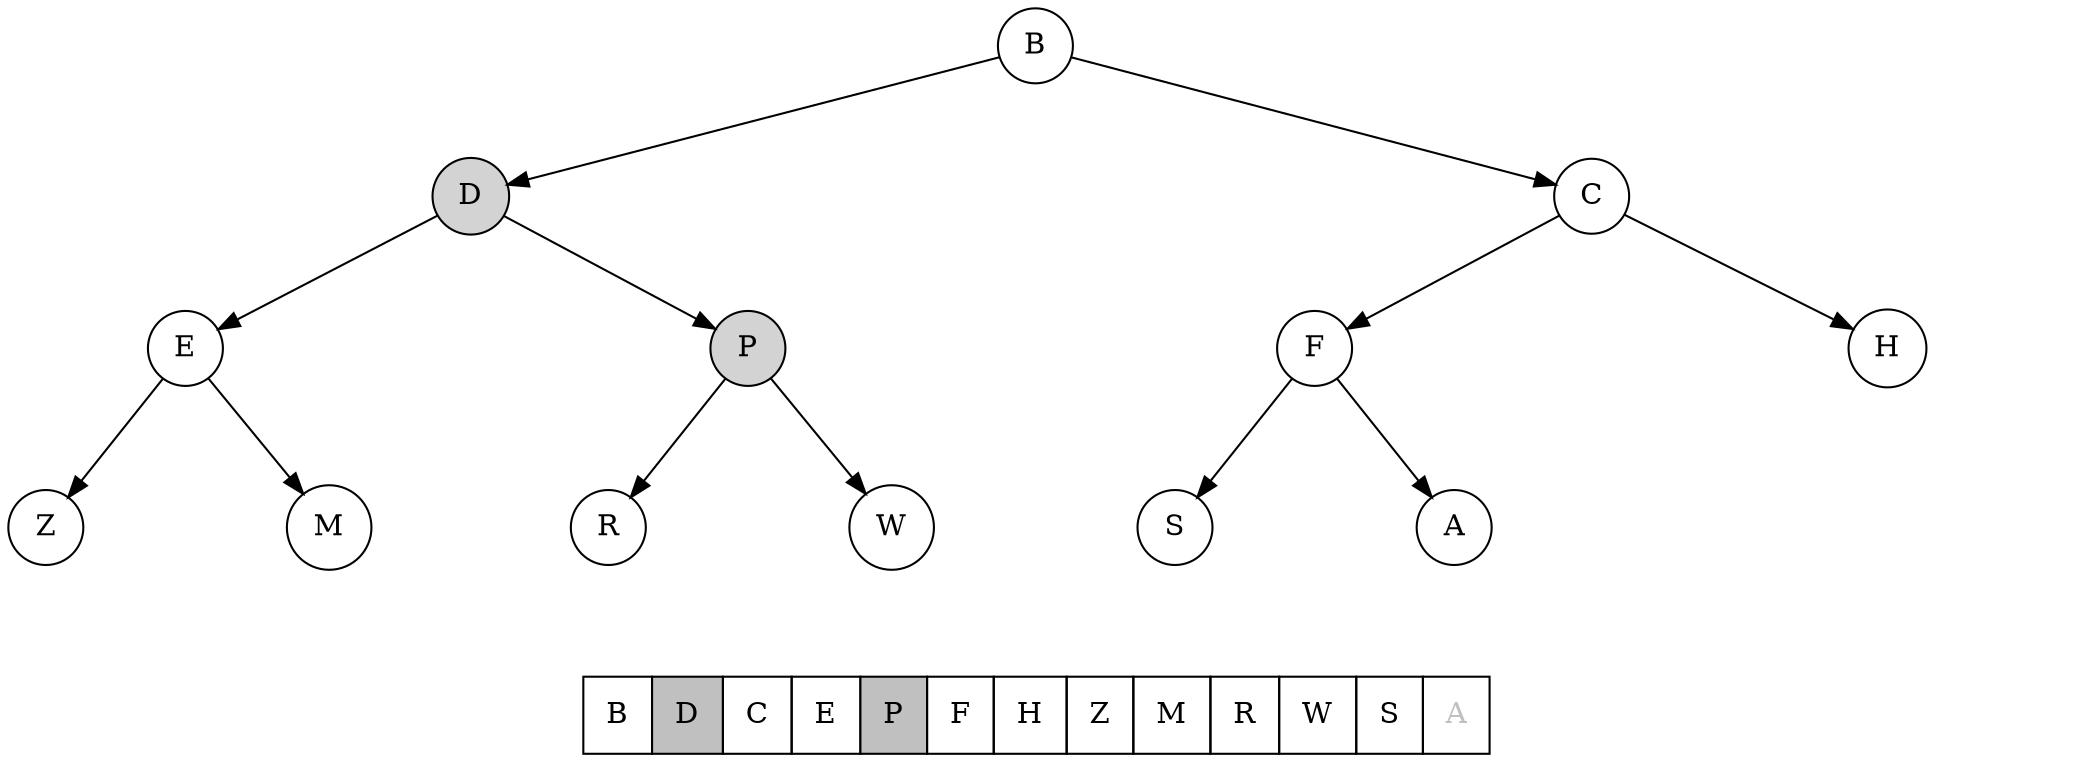 digraph {
    rankdir=TB;

    node [shape=circle]

    a -> b1
    a -> b12 [weight=10 style=invis]
    a -> b2

    b1 -> c1
    b1 -> c12 [weight=10 style=invis]
    b1 -> c2

    b2 -> c3
    b2 -> c34 [weight=10 style=invis]
    b2 -> c4

    c1 -> d1
    c1 -> d12 [weight=10 style=invis]
    c1 -> d2

    c2 -> d3
    c2 -> d34 [weight=10 style=invis]
    c2 -> d4

    c3 -> d5
    c3 -> d56 [weight=10 style=invis]
    c3 -> d6

    c4 -> d7 [style=invis]
    c4 -> d78 [weight=10 style=invis]
    c4 -> d8 [style=invis]

    a [label="B"]
    
    b1 [label="D" style=filled]
    b2 [label="C"]

    c1 [label="E"]
    c2 [label="P" style=filled]
    c3 [label="F"]
    c4 [label="H"]

    d1 [label="Z"]
    d2 [label="M"]
    d3 [label="R"]
    d4 [label="W"]
    d5 [label="S"]
    d6 [label="A"]
    d7 [style=invis]
    d8 [style=invis]

    b12 [width=.1 style=invis]
    c12 [width=.1 style=invis]
    c34 [width=.1 style=invis]

    d12 [width=.1 style=invis]
    d34 [width=.1 style=invis]
    d56 [width=.1 style=invis]
    d78 [width=.1 style=invis]

    {rank=same d1 d12 d2 c12 d3 d34 d4 b12 d5 d56 d6 c34 d7 d78 d8 }

    node2 [label=< <table BORDER="0" CELLBORDER="1" CELLSPACING="0" cellpadding="10">
                    <tr>
                        <td>B</td>
                        <td bgcolor="grey">D</td>
                        <td>C</td>
                        <td>E</td>
                        <td bgcolor="grey">P</td>
                        <td>F</td>
                        <td>H</td>
                        <td>Z</td>
                        <td>M</td>
                        <td>R</td>
                        <td>W</td>
                        <td>S</td>
                        <td><font color="grey">A</font></td>
                    </tr>
                   </table> >
            shape=plaintext]
    b12 -> node2 [style=invis]
}
